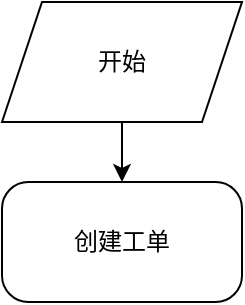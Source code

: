 <mxfile version="17.4.4" type="github">
  <diagram name="Page-1" id="e7e014a7-5840-1c2e-5031-d8a46d1fe8dd">
    <mxGraphModel dx="1163" dy="794" grid="1" gridSize="10" guides="1" tooltips="1" connect="1" arrows="1" fold="1" page="1" pageScale="1" pageWidth="1169" pageHeight="826" background="none" math="0" shadow="0">
      <root>
        <mxCell id="0" />
        <mxCell id="1" parent="0" />
        <mxCell id="0ZihO18UsdlSCagsAr-b-43" value="" style="edgeStyle=orthogonalEdgeStyle;rounded=0;orthogonalLoop=1;jettySize=auto;html=1;" edge="1" parent="1" source="0ZihO18UsdlSCagsAr-b-41" target="0ZihO18UsdlSCagsAr-b-42">
          <mxGeometry relative="1" as="geometry" />
        </mxCell>
        <mxCell id="0ZihO18UsdlSCagsAr-b-41" value="开始" style="shape=parallelogram;perimeter=parallelogramPerimeter;whiteSpace=wrap;html=1;fixedSize=1;" vertex="1" parent="1">
          <mxGeometry x="250" y="90" width="120" height="60" as="geometry" />
        </mxCell>
        <mxCell id="0ZihO18UsdlSCagsAr-b-42" value="创建工单" style="rounded=1;whiteSpace=wrap;html=1;arcSize=22;" vertex="1" parent="1">
          <mxGeometry x="250" y="180" width="120" height="60" as="geometry" />
        </mxCell>
      </root>
    </mxGraphModel>
  </diagram>
</mxfile>
